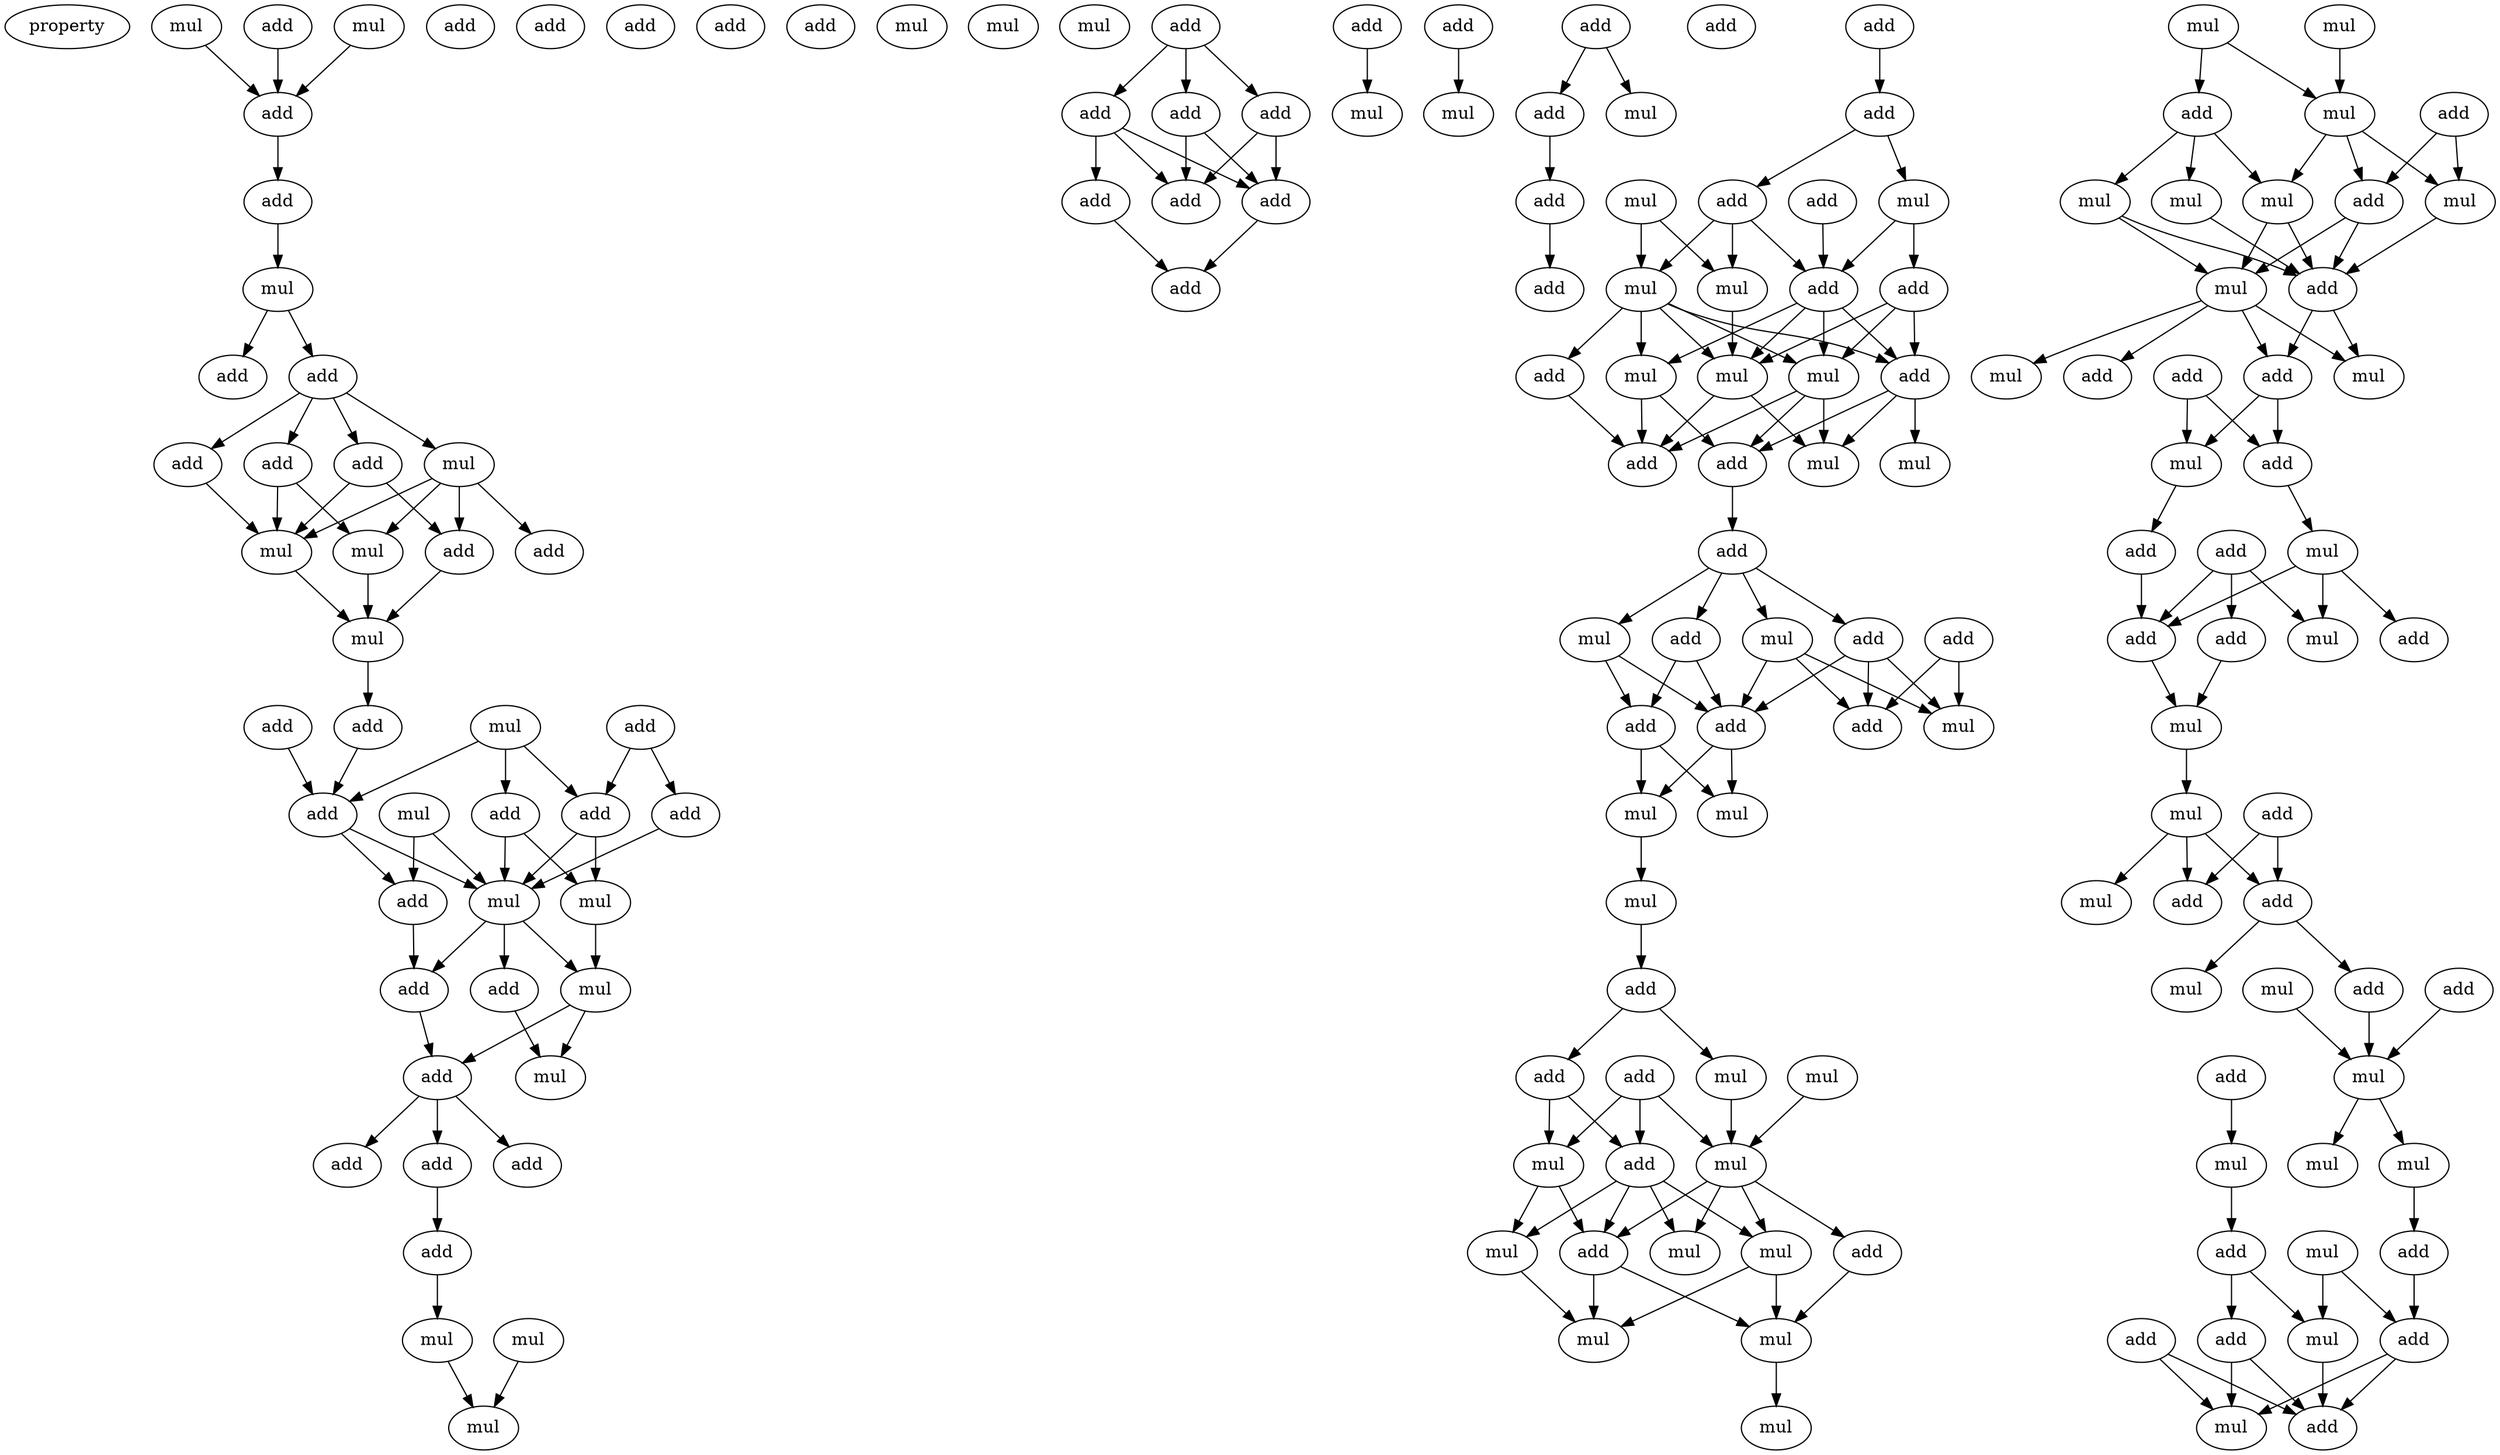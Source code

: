 digraph {
    node [fontcolor=black]
    property [mul=2,lf=1.1]
    0 [ label = mul ];
    1 [ label = add ];
    2 [ label = mul ];
    3 [ label = add ];
    4 [ label = add ];
    5 [ label = add ];
    6 [ label = add ];
    7 [ label = add ];
    8 [ label = mul ];
    9 [ label = add ];
    10 [ label = add ];
    11 [ label = add ];
    12 [ label = add ];
    13 [ label = add ];
    14 [ label = add ];
    15 [ label = mul ];
    16 [ label = mul ];
    17 [ label = mul ];
    18 [ label = add ];
    19 [ label = add ];
    20 [ label = mul ];
    21 [ label = add ];
    22 [ label = add ];
    23 [ label = mul ];
    24 [ label = add ];
    25 [ label = add ];
    26 [ label = add ];
    27 [ label = add ];
    28 [ label = add ];
    29 [ label = mul ];
    30 [ label = add ];
    31 [ label = mul ];
    32 [ label = mul ];
    33 [ label = add ];
    34 [ label = add ];
    35 [ label = mul ];
    36 [ label = add ];
    37 [ label = mul ];
    38 [ label = add ];
    39 [ label = add ];
    40 [ label = add ];
    41 [ label = add ];
    42 [ label = mul ];
    43 [ label = add ];
    44 [ label = mul ];
    45 [ label = mul ];
    46 [ label = mul ];
    47 [ label = mul ];
    48 [ label = mul ];
    49 [ label = add ];
    50 [ label = add ];
    51 [ label = add ];
    52 [ label = mul ];
    53 [ label = add ];
    54 [ label = add ];
    55 [ label = add ];
    56 [ label = add ];
    57 [ label = add ];
    58 [ label = add ];
    59 [ label = add ];
    60 [ label = add ];
    61 [ label = mul ];
    62 [ label = add ];
    63 [ label = mul ];
    64 [ label = add ];
    65 [ label = add ];
    66 [ label = add ];
    67 [ label = add ];
    68 [ label = add ];
    69 [ label = mul ];
    70 [ label = add ];
    71 [ label = add ];
    72 [ label = mul ];
    73 [ label = mul ];
    74 [ label = add ];
    75 [ label = mul ];
    76 [ label = add ];
    77 [ label = mul ];
    78 [ label = add ];
    79 [ label = add ];
    80 [ label = mul ];
    81 [ label = mul ];
    82 [ label = mul ];
    83 [ label = mul ];
    84 [ label = add ];
    85 [ label = add ];
    86 [ label = add ];
    87 [ label = mul ];
    88 [ label = add ];
    89 [ label = add ];
    90 [ label = add ];
    91 [ label = mul ];
    92 [ label = add ];
    93 [ label = mul ];
    94 [ label = add ];
    95 [ label = add ];
    96 [ label = mul ];
    97 [ label = mul ];
    98 [ label = mul ];
    99 [ label = add ];
    100 [ label = mul ];
    101 [ label = mul ];
    102 [ label = add ];
    103 [ label = add ];
    104 [ label = add ];
    105 [ label = mul ];
    106 [ label = mul ];
    107 [ label = mul ];
    108 [ label = mul ];
    109 [ label = add ];
    110 [ label = mul ];
    111 [ label = add ];
    112 [ label = mul ];
    113 [ label = mul ];
    114 [ label = mul ];
    115 [ label = mul ];
    116 [ label = mul ];
    117 [ label = add ];
    118 [ label = add ];
    119 [ label = mul ];
    120 [ label = add ];
    121 [ label = mul ];
    122 [ label = mul ];
    123 [ label = mul ];
    124 [ label = mul ];
    125 [ label = mul ];
    126 [ label = add ];
    127 [ label = add ];
    128 [ label = mul ];
    129 [ label = add ];
    130 [ label = add ];
    131 [ label = mul ];
    132 [ label = mul ];
    133 [ label = add ];
    134 [ label = add ];
    135 [ label = add ];
    136 [ label = mul ];
    137 [ label = mul ];
    138 [ label = add ];
    139 [ label = add ];
    140 [ label = add ];
    141 [ label = mul ];
    142 [ label = mul ];
    143 [ label = add ];
    144 [ label = mul ];
    145 [ label = add ];
    146 [ label = add ];
    147 [ label = mul ];
    148 [ label = mul ];
    149 [ label = add ];
    150 [ label = add ];
    151 [ label = mul ];
    152 [ label = add ];
    153 [ label = mul ];
    154 [ label = mul ];
    155 [ label = mul ];
    156 [ label = add ];
    157 [ label = mul ];
    158 [ label = add ];
    159 [ label = mul ];
    160 [ label = add ];
    161 [ label = add ];
    162 [ label = add ];
    163 [ label = add ];
    164 [ label = mul ];
    0 -> 4 [ name = 0 ];
    1 -> 4 [ name = 1 ];
    2 -> 4 [ name = 2 ];
    4 -> 6 [ name = 3 ];
    6 -> 8 [ name = 4 ];
    8 -> 9 [ name = 5 ];
    8 -> 10 [ name = 6 ];
    10 -> 12 [ name = 7 ];
    10 -> 13 [ name = 8 ];
    10 -> 14 [ name = 9 ];
    10 -> 15 [ name = 10 ];
    12 -> 16 [ name = 11 ];
    13 -> 16 [ name = 12 ];
    13 -> 17 [ name = 13 ];
    14 -> 16 [ name = 14 ];
    14 -> 19 [ name = 15 ];
    15 -> 16 [ name = 16 ];
    15 -> 17 [ name = 17 ];
    15 -> 18 [ name = 18 ];
    15 -> 19 [ name = 19 ];
    16 -> 20 [ name = 20 ];
    17 -> 20 [ name = 21 ];
    19 -> 20 [ name = 22 ];
    20 -> 24 [ name = 23 ];
    21 -> 26 [ name = 24 ];
    22 -> 25 [ name = 25 ];
    22 -> 27 [ name = 26 ];
    23 -> 25 [ name = 27 ];
    23 -> 26 [ name = 28 ];
    23 -> 28 [ name = 29 ];
    24 -> 26 [ name = 30 ];
    25 -> 31 [ name = 31 ];
    25 -> 32 [ name = 32 ];
    26 -> 30 [ name = 33 ];
    26 -> 32 [ name = 34 ];
    27 -> 32 [ name = 35 ];
    28 -> 31 [ name = 36 ];
    28 -> 32 [ name = 37 ];
    29 -> 30 [ name = 38 ];
    29 -> 32 [ name = 39 ];
    30 -> 33 [ name = 40 ];
    31 -> 35 [ name = 41 ];
    32 -> 33 [ name = 42 ];
    32 -> 34 [ name = 43 ];
    32 -> 35 [ name = 44 ];
    33 -> 36 [ name = 45 ];
    34 -> 37 [ name = 46 ];
    35 -> 36 [ name = 47 ];
    35 -> 37 [ name = 48 ];
    36 -> 39 [ name = 49 ];
    36 -> 40 [ name = 50 ];
    36 -> 41 [ name = 51 ];
    40 -> 43 [ name = 52 ];
    43 -> 45 [ name = 53 ];
    45 -> 47 [ name = 54 ];
    46 -> 47 [ name = 55 ];
    49 -> 51 [ name = 56 ];
    49 -> 53 [ name = 57 ];
    49 -> 54 [ name = 58 ];
    50 -> 52 [ name = 59 ];
    51 -> 55 [ name = 60 ];
    51 -> 56 [ name = 61 ];
    51 -> 57 [ name = 62 ];
    53 -> 56 [ name = 63 ];
    53 -> 57 [ name = 64 ];
    54 -> 56 [ name = 65 ];
    54 -> 57 [ name = 66 ];
    55 -> 60 [ name = 67 ];
    57 -> 60 [ name = 68 ];
    58 -> 61 [ name = 69 ];
    59 -> 62 [ name = 70 ];
    59 -> 63 [ name = 71 ];
    62 -> 64 [ name = 72 ];
    64 -> 65 [ name = 73 ];
    67 -> 68 [ name = 74 ];
    68 -> 69 [ name = 75 ];
    68 -> 70 [ name = 76 ];
    69 -> 74 [ name = 77 ];
    69 -> 76 [ name = 78 ];
    70 -> 73 [ name = 79 ];
    70 -> 75 [ name = 80 ];
    70 -> 76 [ name = 81 ];
    71 -> 76 [ name = 82 ];
    72 -> 73 [ name = 83 ];
    72 -> 75 [ name = 84 ];
    73 -> 77 [ name = 85 ];
    74 -> 77 [ name = 86 ];
    74 -> 78 [ name = 87 ];
    74 -> 81 [ name = 88 ];
    75 -> 77 [ name = 89 ];
    75 -> 78 [ name = 90 ];
    75 -> 79 [ name = 91 ];
    75 -> 80 [ name = 92 ];
    75 -> 81 [ name = 93 ];
    76 -> 77 [ name = 94 ];
    76 -> 78 [ name = 95 ];
    76 -> 80 [ name = 96 ];
    76 -> 81 [ name = 97 ];
    77 -> 82 [ name = 98 ];
    77 -> 84 [ name = 99 ];
    78 -> 82 [ name = 100 ];
    78 -> 83 [ name = 101 ];
    78 -> 85 [ name = 102 ];
    79 -> 84 [ name = 103 ];
    80 -> 84 [ name = 104 ];
    80 -> 85 [ name = 105 ];
    81 -> 82 [ name = 106 ];
    81 -> 84 [ name = 107 ];
    81 -> 85 [ name = 108 ];
    85 -> 86 [ name = 109 ];
    86 -> 87 [ name = 110 ];
    86 -> 88 [ name = 111 ];
    86 -> 89 [ name = 112 ];
    86 -> 91 [ name = 113 ];
    87 -> 92 [ name = 114 ];
    87 -> 93 [ name = 115 ];
    87 -> 95 [ name = 116 ];
    88 -> 92 [ name = 117 ];
    88 -> 94 [ name = 118 ];
    89 -> 92 [ name = 119 ];
    89 -> 93 [ name = 120 ];
    89 -> 95 [ name = 121 ];
    90 -> 93 [ name = 122 ];
    90 -> 95 [ name = 123 ];
    91 -> 92 [ name = 124 ];
    91 -> 94 [ name = 125 ];
    92 -> 96 [ name = 126 ];
    92 -> 97 [ name = 127 ];
    94 -> 96 [ name = 128 ];
    94 -> 97 [ name = 129 ];
    97 -> 98 [ name = 130 ];
    98 -> 99 [ name = 131 ];
    99 -> 100 [ name = 132 ];
    99 -> 102 [ name = 133 ];
    100 -> 105 [ name = 134 ];
    101 -> 105 [ name = 135 ];
    102 -> 104 [ name = 136 ];
    102 -> 106 [ name = 137 ];
    103 -> 104 [ name = 138 ];
    103 -> 105 [ name = 139 ];
    103 -> 106 [ name = 140 ];
    104 -> 107 [ name = 141 ];
    104 -> 108 [ name = 142 ];
    104 -> 110 [ name = 143 ];
    104 -> 111 [ name = 144 ];
    105 -> 107 [ name = 145 ];
    105 -> 109 [ name = 146 ];
    105 -> 110 [ name = 147 ];
    105 -> 111 [ name = 148 ];
    106 -> 108 [ name = 149 ];
    106 -> 111 [ name = 150 ];
    107 -> 112 [ name = 151 ];
    107 -> 113 [ name = 152 ];
    108 -> 112 [ name = 153 ];
    109 -> 113 [ name = 154 ];
    111 -> 112 [ name = 155 ];
    111 -> 113 [ name = 156 ];
    113 -> 114 [ name = 157 ];
    115 -> 119 [ name = 158 ];
    116 -> 117 [ name = 159 ];
    116 -> 119 [ name = 160 ];
    117 -> 121 [ name = 161 ];
    117 -> 122 [ name = 162 ];
    117 -> 124 [ name = 163 ];
    118 -> 120 [ name = 164 ];
    118 -> 123 [ name = 165 ];
    119 -> 120 [ name = 166 ];
    119 -> 121 [ name = 167 ];
    119 -> 123 [ name = 168 ];
    120 -> 125 [ name = 169 ];
    120 -> 126 [ name = 170 ];
    121 -> 125 [ name = 171 ];
    121 -> 126 [ name = 172 ];
    122 -> 126 [ name = 173 ];
    123 -> 126 [ name = 174 ];
    124 -> 125 [ name = 175 ];
    124 -> 126 [ name = 176 ];
    125 -> 127 [ name = 177 ];
    125 -> 128 [ name = 178 ];
    125 -> 129 [ name = 179 ];
    125 -> 131 [ name = 180 ];
    126 -> 127 [ name = 181 ];
    126 -> 131 [ name = 182 ];
    127 -> 132 [ name = 183 ];
    127 -> 133 [ name = 184 ];
    130 -> 132 [ name = 185 ];
    130 -> 133 [ name = 186 ];
    132 -> 134 [ name = 187 ];
    133 -> 136 [ name = 188 ];
    134 -> 138 [ name = 189 ];
    135 -> 137 [ name = 190 ];
    135 -> 138 [ name = 191 ];
    135 -> 140 [ name = 192 ];
    136 -> 137 [ name = 193 ];
    136 -> 138 [ name = 194 ];
    136 -> 139 [ name = 195 ];
    138 -> 141 [ name = 196 ];
    140 -> 141 [ name = 197 ];
    141 -> 142 [ name = 198 ];
    142 -> 144 [ name = 199 ];
    142 -> 145 [ name = 200 ];
    142 -> 146 [ name = 201 ];
    143 -> 145 [ name = 202 ];
    143 -> 146 [ name = 203 ];
    145 -> 148 [ name = 204 ];
    145 -> 149 [ name = 205 ];
    147 -> 151 [ name = 206 ];
    149 -> 151 [ name = 207 ];
    150 -> 151 [ name = 208 ];
    151 -> 153 [ name = 209 ];
    151 -> 154 [ name = 210 ];
    152 -> 155 [ name = 211 ];
    153 -> 156 [ name = 212 ];
    155 -> 158 [ name = 213 ];
    156 -> 162 [ name = 214 ];
    157 -> 159 [ name = 215 ];
    157 -> 162 [ name = 216 ];
    158 -> 159 [ name = 217 ];
    158 -> 161 [ name = 218 ];
    159 -> 163 [ name = 219 ];
    160 -> 163 [ name = 220 ];
    160 -> 164 [ name = 221 ];
    161 -> 163 [ name = 222 ];
    161 -> 164 [ name = 223 ];
    162 -> 163 [ name = 224 ];
    162 -> 164 [ name = 225 ];
}
